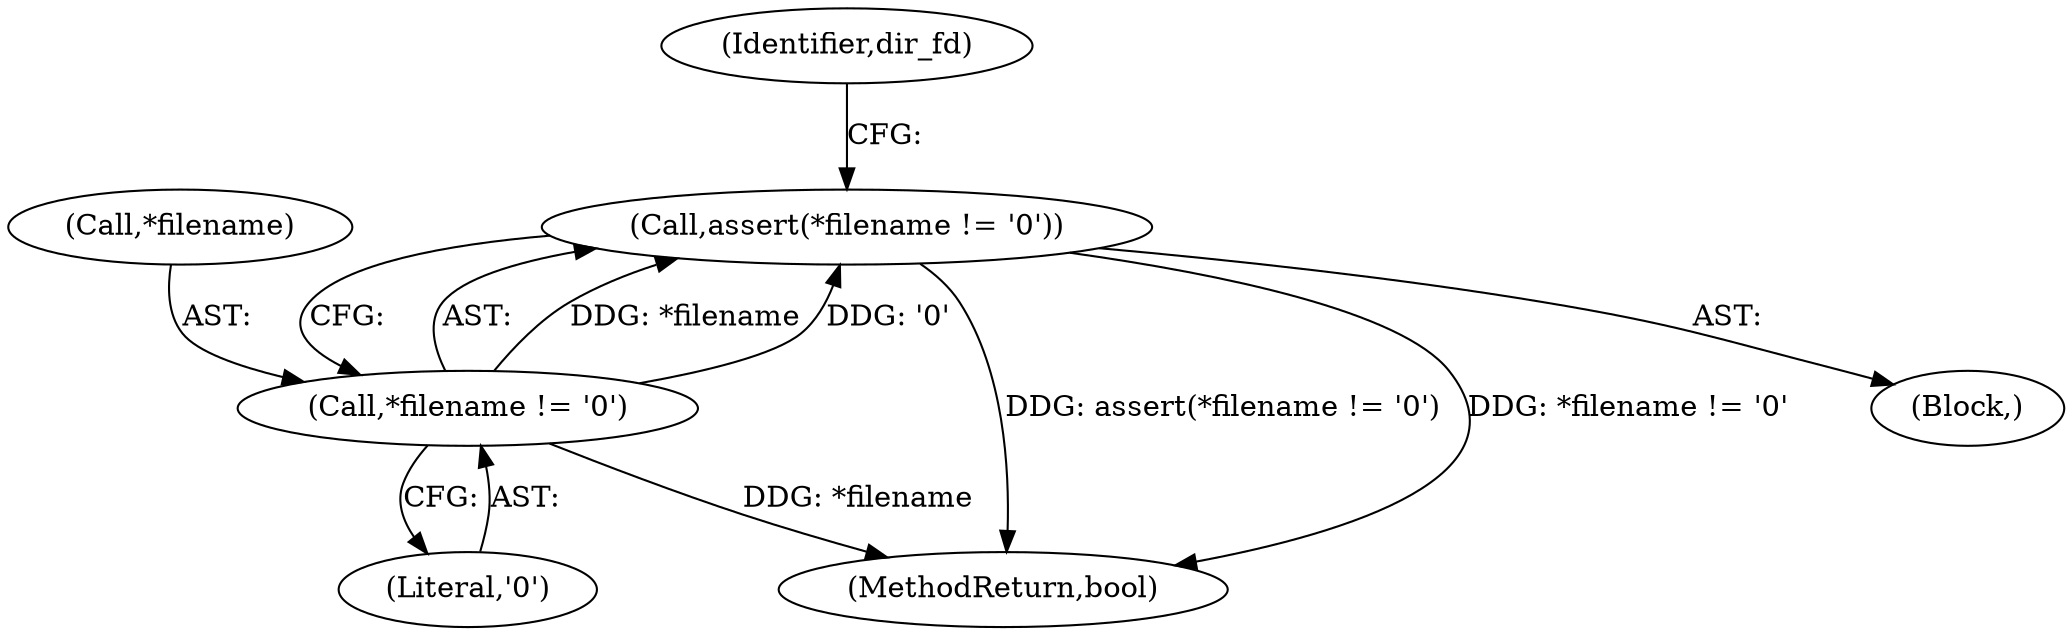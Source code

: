 digraph "0_Android_472271b153c5dc53c28beac55480a8d8434b2d5c_56@API" {
"1000126" [label="(Call,assert(*filename != '\0'))"];
"1000127" [label="(Call,*filename != '\0')"];
"1000130" [label="(Literal,'\0')"];
"1000127" [label="(Call,*filename != '\0')"];
"1000128" [label="(Call,*filename)"];
"1000117" [label="(Block,)"];
"1000133" [label="(Identifier,dir_fd)"];
"1000126" [label="(Call,assert(*filename != '\0'))"];
"1000452" [label="(MethodReturn,bool)"];
"1000126" -> "1000117"  [label="AST: "];
"1000126" -> "1000127"  [label="CFG: "];
"1000127" -> "1000126"  [label="AST: "];
"1000133" -> "1000126"  [label="CFG: "];
"1000126" -> "1000452"  [label="DDG: assert(*filename != '\0')"];
"1000126" -> "1000452"  [label="DDG: *filename != '\0'"];
"1000127" -> "1000126"  [label="DDG: *filename"];
"1000127" -> "1000126"  [label="DDG: '\0'"];
"1000127" -> "1000130"  [label="CFG: "];
"1000128" -> "1000127"  [label="AST: "];
"1000130" -> "1000127"  [label="AST: "];
"1000127" -> "1000452"  [label="DDG: *filename"];
}
